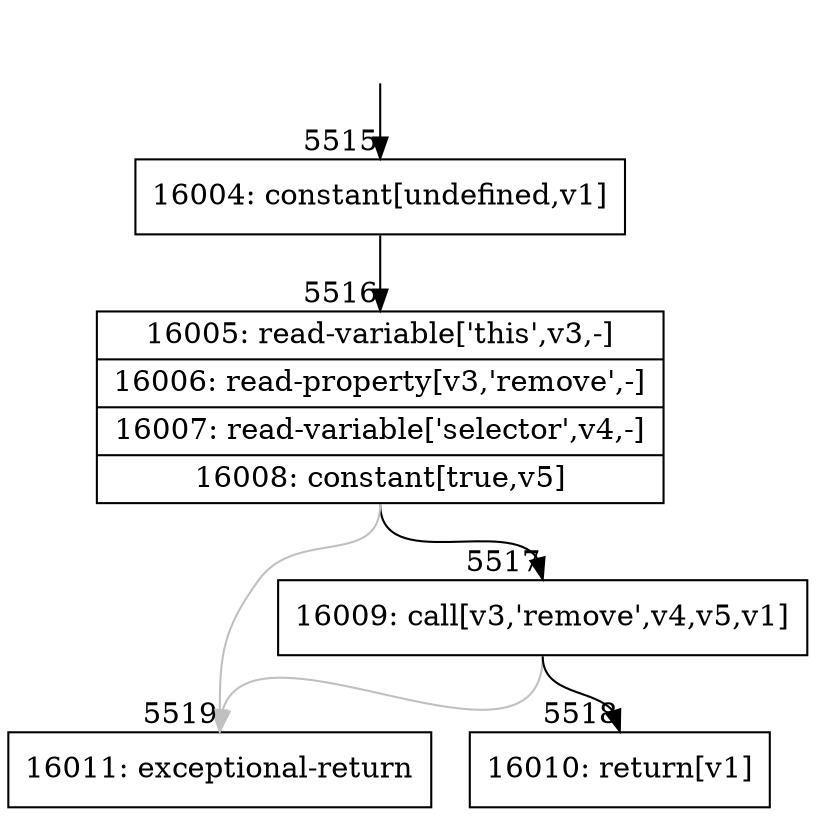 digraph {
rankdir="TD"
BB_entry366[shape=none,label=""];
BB_entry366 -> BB5515 [tailport=s, headport=n, headlabel="    5515"]
BB5515 [shape=record label="{16004: constant[undefined,v1]}" ] 
BB5515 -> BB5516 [tailport=s, headport=n, headlabel="      5516"]
BB5516 [shape=record label="{16005: read-variable['this',v3,-]|16006: read-property[v3,'remove',-]|16007: read-variable['selector',v4,-]|16008: constant[true,v5]}" ] 
BB5516 -> BB5517 [tailport=s, headport=n, headlabel="      5517"]
BB5516 -> BB5519 [tailport=s, headport=n, color=gray, headlabel="      5519"]
BB5517 [shape=record label="{16009: call[v3,'remove',v4,v5,v1]}" ] 
BB5517 -> BB5518 [tailport=s, headport=n, headlabel="      5518"]
BB5517 -> BB5519 [tailport=s, headport=n, color=gray]
BB5518 [shape=record label="{16010: return[v1]}" ] 
BB5519 [shape=record label="{16011: exceptional-return}" ] 
}

